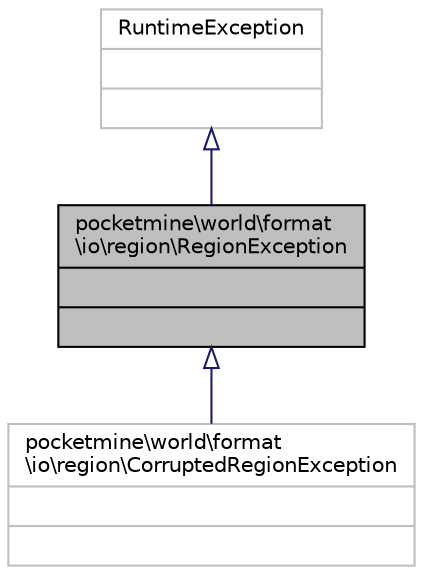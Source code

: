 digraph "pocketmine\world\format\io\region\RegionException"
{
 // INTERACTIVE_SVG=YES
 // LATEX_PDF_SIZE
  edge [fontname="Helvetica",fontsize="10",labelfontname="Helvetica",labelfontsize="10"];
  node [fontname="Helvetica",fontsize="10",shape=record];
  Node1 [label="{pocketmine\\world\\format\l\\io\\region\\RegionException\n||}",height=0.2,width=0.4,color="black", fillcolor="grey75", style="filled", fontcolor="black",tooltip=" "];
  Node2 -> Node1 [dir="back",color="midnightblue",fontsize="10",style="solid",arrowtail="onormal",fontname="Helvetica"];
  Node2 [label="{RuntimeException\n||}",height=0.2,width=0.4,color="grey75", fillcolor="white", style="filled",tooltip=" "];
  Node1 -> Node3 [dir="back",color="midnightblue",fontsize="10",style="solid",arrowtail="onormal",fontname="Helvetica"];
  Node3 [label="{pocketmine\\world\\format\l\\io\\region\\CorruptedRegionException\n||}",height=0.2,width=0.4,color="grey75", fillcolor="white", style="filled",URL="$d2/df0/classpocketmine_1_1world_1_1format_1_1io_1_1region_1_1_corrupted_region_exception.html",tooltip=" "];
}
